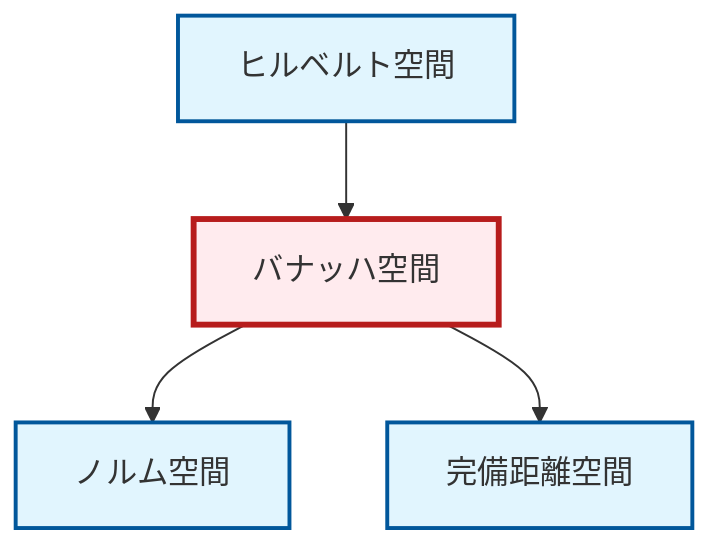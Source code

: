 graph TD
    classDef definition fill:#e1f5fe,stroke:#01579b,stroke-width:2px
    classDef theorem fill:#f3e5f5,stroke:#4a148c,stroke-width:2px
    classDef axiom fill:#fff3e0,stroke:#e65100,stroke-width:2px
    classDef example fill:#e8f5e9,stroke:#1b5e20,stroke-width:2px
    classDef current fill:#ffebee,stroke:#b71c1c,stroke-width:3px
    def-normed-vector-space["ノルム空間"]:::definition
    def-banach-space["バナッハ空間"]:::definition
    def-complete-metric-space["完備距離空間"]:::definition
    def-hilbert-space["ヒルベルト空間"]:::definition
    def-banach-space --> def-normed-vector-space
    def-banach-space --> def-complete-metric-space
    def-hilbert-space --> def-banach-space
    class def-banach-space current